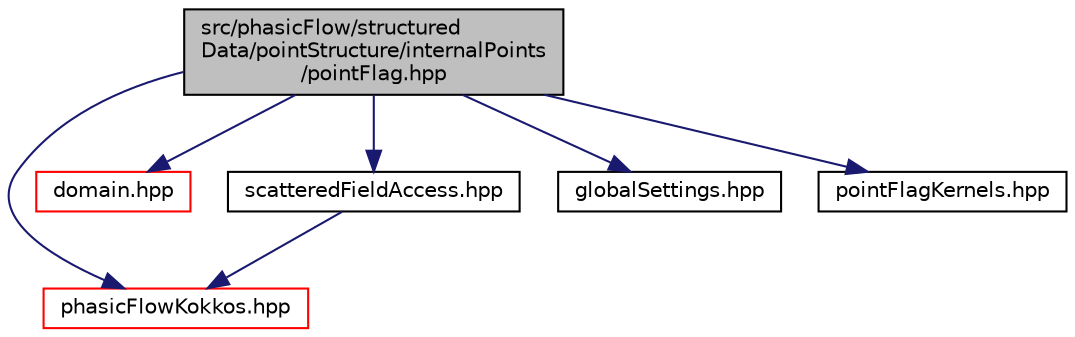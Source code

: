 digraph "src/phasicFlow/structuredData/pointStructure/internalPoints/pointFlag.hpp"
{
 // LATEX_PDF_SIZE
  edge [fontname="Helvetica",fontsize="10",labelfontname="Helvetica",labelfontsize="10"];
  node [fontname="Helvetica",fontsize="10",shape=record];
  Node1 [label="src/phasicFlow/structured\lData/pointStructure/internalPoints\l/pointFlag.hpp",height=0.2,width=0.4,color="black", fillcolor="grey75", style="filled", fontcolor="black",tooltip=" "];
  Node1 -> Node2 [color="midnightblue",fontsize="10",style="solid",fontname="Helvetica"];
  Node2 [label="phasicFlowKokkos.hpp",height=0.2,width=0.4,color="red", fillcolor="white", style="filled",URL="$phasicFlowKokkos_8hpp.html",tooltip=" "];
  Node1 -> Node61 [color="midnightblue",fontsize="10",style="solid",fontname="Helvetica"];
  Node61 [label="domain.hpp",height=0.2,width=0.4,color="red", fillcolor="white", style="filled",URL="$domain_8hpp.html",tooltip=" "];
  Node1 -> Node81 [color="midnightblue",fontsize="10",style="solid",fontname="Helvetica"];
  Node81 [label="scatteredFieldAccess.hpp",height=0.2,width=0.4,color="black", fillcolor="white", style="filled",URL="$scatteredFieldAccess_8hpp.html",tooltip=" "];
  Node81 -> Node2 [color="midnightblue",fontsize="10",style="solid",fontname="Helvetica"];
  Node1 -> Node82 [color="midnightblue",fontsize="10",style="solid",fontname="Helvetica"];
  Node82 [label="globalSettings.hpp",height=0.2,width=0.4,color="black", fillcolor="white", style="filled",URL="$globalSettings_8hpp.html",tooltip=" "];
  Node1 -> Node83 [color="midnightblue",fontsize="10",style="solid",fontname="Helvetica"];
  Node83 [label="pointFlagKernels.hpp",height=0.2,width=0.4,color="black", fillcolor="white", style="filled",URL="$pointFlagKernels_8hpp.html",tooltip=" "];
}
